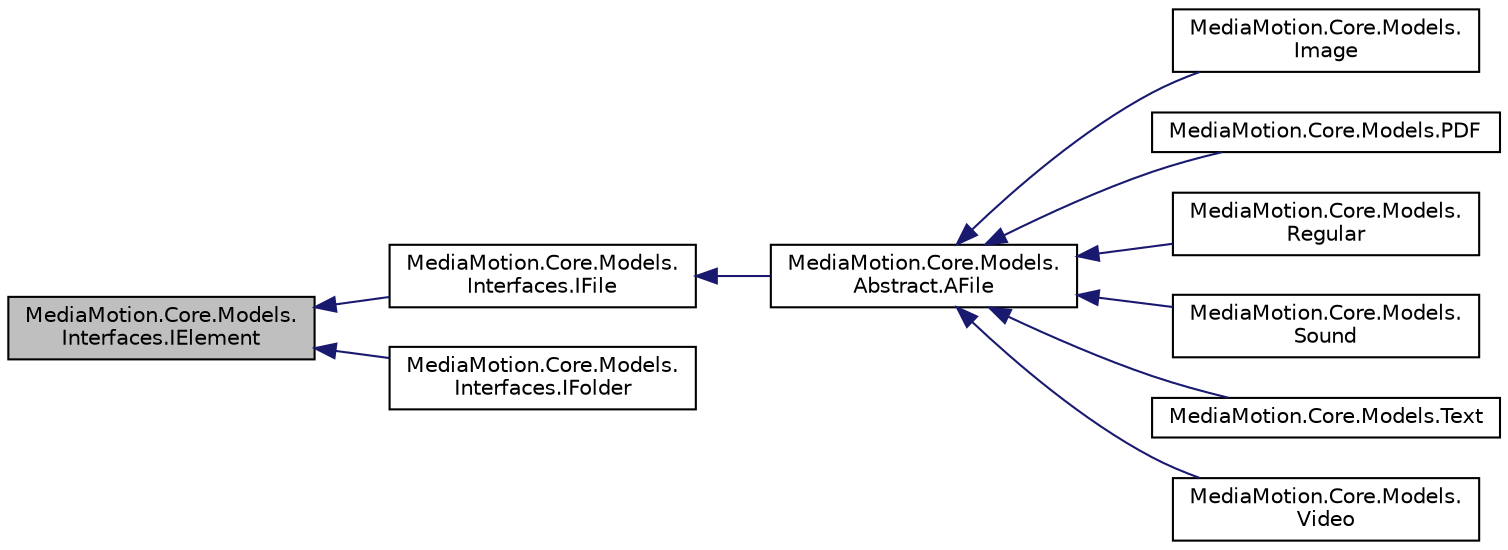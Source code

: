 digraph "MediaMotion.Core.Models.Interfaces.IElement"
{
  edge [fontname="Helvetica",fontsize="10",labelfontname="Helvetica",labelfontsize="10"];
  node [fontname="Helvetica",fontsize="10",shape=record];
  rankdir="LR";
  Node1 [label="MediaMotion.Core.Models.\lInterfaces.IElement",height=0.2,width=0.4,color="black", fillcolor="grey75", style="filled", fontcolor="black"];
  Node1 -> Node2 [dir="back",color="midnightblue",fontsize="10",style="solid"];
  Node2 [label="MediaMotion.Core.Models.\lInterfaces.IFile",height=0.2,width=0.4,color="black", fillcolor="white", style="filled",URL="$interface_media_motion_1_1_core_1_1_models_1_1_interfaces_1_1_i_file.html"];
  Node2 -> Node3 [dir="back",color="midnightblue",fontsize="10",style="solid"];
  Node3 [label="MediaMotion.Core.Models.\lAbstract.AFile",height=0.2,width=0.4,color="black", fillcolor="white", style="filled",URL="$class_media_motion_1_1_core_1_1_models_1_1_abstract_1_1_a_file.html"];
  Node3 -> Node4 [dir="back",color="midnightblue",fontsize="10",style="solid"];
  Node4 [label="MediaMotion.Core.Models.\lImage",height=0.2,width=0.4,color="black", fillcolor="white", style="filled",URL="$class_media_motion_1_1_core_1_1_models_1_1_image.html"];
  Node3 -> Node5 [dir="back",color="midnightblue",fontsize="10",style="solid"];
  Node5 [label="MediaMotion.Core.Models.PDF",height=0.2,width=0.4,color="black", fillcolor="white", style="filled",URL="$class_media_motion_1_1_core_1_1_models_1_1_p_d_f.html"];
  Node3 -> Node6 [dir="back",color="midnightblue",fontsize="10",style="solid"];
  Node6 [label="MediaMotion.Core.Models.\lRegular",height=0.2,width=0.4,color="black", fillcolor="white", style="filled",URL="$class_media_motion_1_1_core_1_1_models_1_1_regular.html"];
  Node3 -> Node7 [dir="back",color="midnightblue",fontsize="10",style="solid"];
  Node7 [label="MediaMotion.Core.Models.\lSound",height=0.2,width=0.4,color="black", fillcolor="white", style="filled",URL="$class_media_motion_1_1_core_1_1_models_1_1_sound.html"];
  Node3 -> Node8 [dir="back",color="midnightblue",fontsize="10",style="solid"];
  Node8 [label="MediaMotion.Core.Models.Text",height=0.2,width=0.4,color="black", fillcolor="white", style="filled",URL="$class_media_motion_1_1_core_1_1_models_1_1_text.html"];
  Node3 -> Node9 [dir="back",color="midnightblue",fontsize="10",style="solid"];
  Node9 [label="MediaMotion.Core.Models.\lVideo",height=0.2,width=0.4,color="black", fillcolor="white", style="filled",URL="$class_media_motion_1_1_core_1_1_models_1_1_video.html"];
  Node1 -> Node10 [dir="back",color="midnightblue",fontsize="10",style="solid"];
  Node10 [label="MediaMotion.Core.Models.\lInterfaces.IFolder",height=0.2,width=0.4,color="black", fillcolor="white", style="filled",URL="$interface_media_motion_1_1_core_1_1_models_1_1_interfaces_1_1_i_folder.html"];
}
